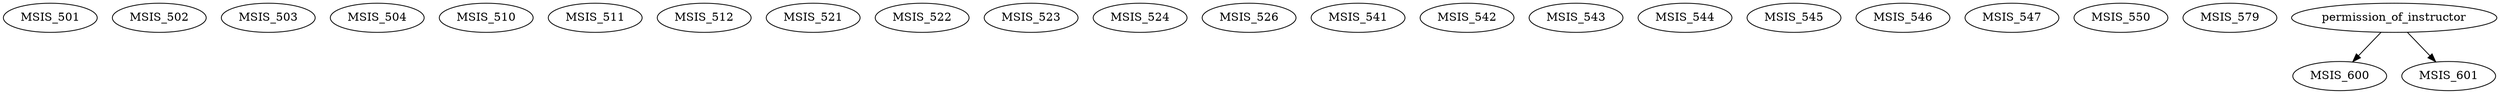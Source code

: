 digraph G {
    MSIS_501;
    MSIS_502;
    MSIS_503;
    MSIS_504;
    MSIS_510;
    MSIS_511;
    MSIS_512;
    MSIS_521;
    MSIS_522;
    MSIS_523;
    MSIS_524;
    MSIS_526;
    MSIS_541;
    MSIS_542;
    MSIS_543;
    MSIS_544;
    MSIS_545;
    MSIS_546;
    MSIS_547;
    MSIS_550;
    MSIS_579;
    edge [color=black];
    permission_of_instructor -> MSIS_600;
    edge [color=black];
    permission_of_instructor -> MSIS_601;
}

